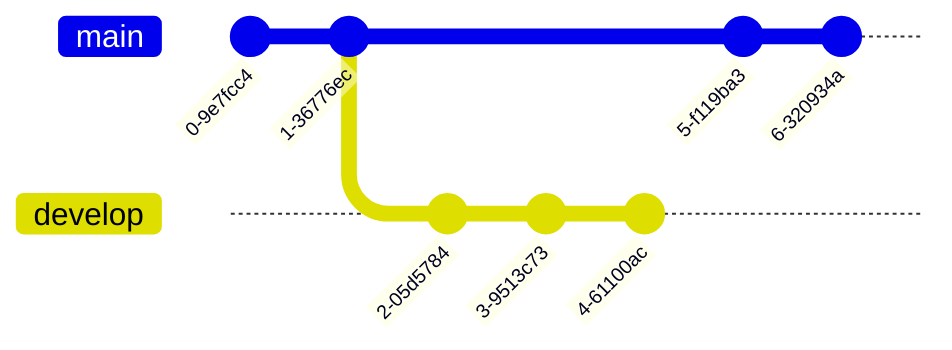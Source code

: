 gitGraph
       commit
       commit
       branch develop
       commit
       commit
       commit
       checkout main
       commit
       commit
